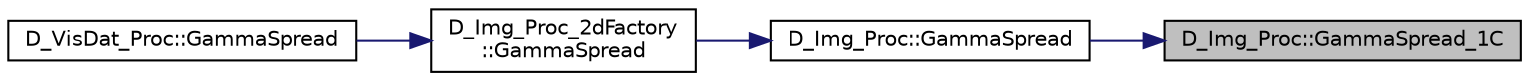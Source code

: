 digraph "D_Img_Proc::GammaSpread_1C"
{
 // LATEX_PDF_SIZE
  edge [fontname="Helvetica",fontsize="10",labelfontname="Helvetica",labelfontsize="10"];
  node [fontname="Helvetica",fontsize="10",shape=record];
  rankdir="RL";
  Node1 [label="D_Img_Proc::GammaSpread_1C",height=0.2,width=0.4,color="black", fillcolor="grey75", style="filled", fontcolor="black",tooltip=" "];
  Node1 -> Node2 [dir="back",color="midnightblue",fontsize="10",style="solid"];
  Node2 [label="D_Img_Proc::GammaSpread",height=0.2,width=0.4,color="black", fillcolor="white", style="filled",URL="$class_d___img___proc.html#a510ba6e739a3e53c9f6427d0984809b0",tooltip=" "];
  Node2 -> Node3 [dir="back",color="midnightblue",fontsize="10",style="solid"];
  Node3 [label="D_Img_Proc_2dFactory\l::GammaSpread",height=0.2,width=0.4,color="black", fillcolor="white", style="filled",URL="$class_d___img___proc__2d_factory.html#a64e6b3896ee203118a41462b79245726",tooltip=" "];
  Node3 -> Node4 [dir="back",color="midnightblue",fontsize="10",style="solid"];
  Node4 [label="D_VisDat_Proc::GammaSpread",height=0.2,width=0.4,color="black", fillcolor="white", style="filled",URL="$class_d___vis_dat___proc.html#ab5b84a067f00d4738334a8ee07ccf2c0",tooltip=" "];
}
